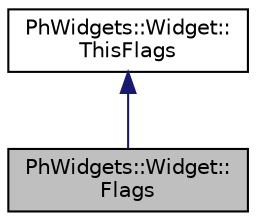 digraph "PhWidgets::Widget::Flags"
{
  edge [fontname="Helvetica",fontsize="10",labelfontname="Helvetica",labelfontsize="10"];
  node [fontname="Helvetica",fontsize="10",shape=record];
  Node3 [label="PhWidgets::Widget::\lFlags",height=0.2,width=0.4,color="black", fillcolor="grey75", style="filled", fontcolor="black"];
  Node4 -> Node3 [dir="back",color="midnightblue",fontsize="10",style="solid",fontname="Helvetica"];
  Node4 [label="PhWidgets::Widget::\lThisFlags",height=0.2,width=0.4,color="black", fillcolor="white", style="filled",URL="$struct_ph_widgets_1_1_widget_1_1_this_flags.html"];
}
